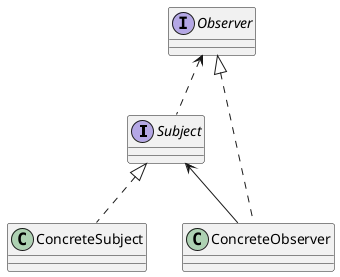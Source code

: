@startuml

interface Subject
interface Observer

class ConcreteSubject
class ConcreteObserver

Subject <|.. ConcreteSubject
Observer <|.. ConcreteObserver

Observer <.. Subject
Subject <-- ConcreteObserver

@enduml